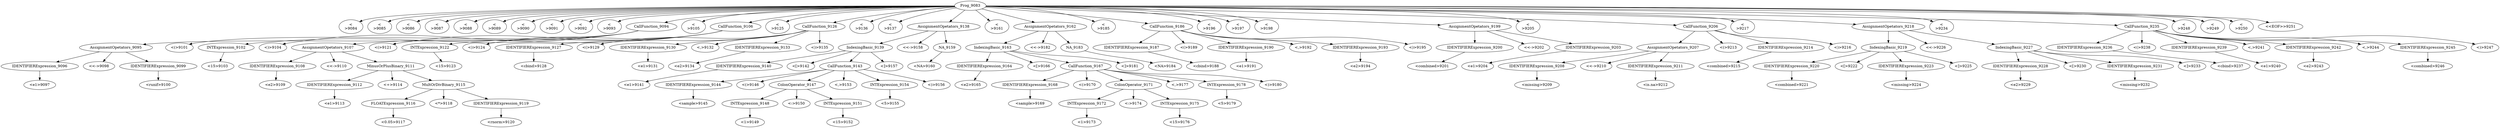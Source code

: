 digraph {

"Prog_9083"->"<
>9084";
"Prog_9083"->"<
>9085";
"Prog_9083"->"<
>9086";
"Prog_9083"->"<
>9087";
"Prog_9083"->"<
>9088";
"Prog_9083"->"<
>9089";
"Prog_9083"->"<
>9090";
"Prog_9083"->"<
>9091";
"Prog_9083"->"<
>9092";
"Prog_9083"->"<
>9093";
"Prog_9083"->"CallFunction_9094";
"CallFunction_9094"->"AssignmentOpetators_9095";
"AssignmentOpetators_9095"->"IDENTIFIERExpression_9096";
"IDENTIFIERExpression_9096"->"<e1>9097";
"AssignmentOpetators_9095"->"<<->9098";
"AssignmentOpetators_9095"->"IDENTIFIERExpression_9099";
"IDENTIFIERExpression_9099"->"<runif>9100";
"CallFunction_9094"->"<(>9101";
"CallFunction_9094"->"INTExpression_9102";
"INTExpression_9102"->"<15>9103";
"CallFunction_9094"->"<)>9104";
"Prog_9083"->"<
>9105";
"Prog_9083"->"CallFunction_9106";
"CallFunction_9106"->"AssignmentOpetators_9107";
"AssignmentOpetators_9107"->"IDENTIFIERExpression_9108";
"IDENTIFIERExpression_9108"->"<e2>9109";
"AssignmentOpetators_9107"->"<<->9110";
"AssignmentOpetators_9107"->"MinusOrPlusBinary_9111";
"MinusOrPlusBinary_9111"->"IDENTIFIERExpression_9112";
"IDENTIFIERExpression_9112"->"<e1>9113";
"MinusOrPlusBinary_9111"->"<+>9114";
"MinusOrPlusBinary_9111"->"MultOrDivBinary_9115";
"MultOrDivBinary_9115"->"FLOATExpression_9116";
"FLOATExpression_9116"->"<0.05>9117";
"MultOrDivBinary_9115"->"<*>9118";
"MultOrDivBinary_9115"->"IDENTIFIERExpression_9119";
"IDENTIFIERExpression_9119"->"<rnorm>9120";
"CallFunction_9106"->"<(>9121";
"CallFunction_9106"->"INTExpression_9122";
"INTExpression_9122"->"<15>9123";
"CallFunction_9106"->"<)>9124";
"Prog_9083"->"<
>9125";
"Prog_9083"->"CallFunction_9126";
"CallFunction_9126"->"IDENTIFIERExpression_9127";
"IDENTIFIERExpression_9127"->"<cbind>9128";
"CallFunction_9126"->"<(>9129";
"CallFunction_9126"->"IDENTIFIERExpression_9130";
"IDENTIFIERExpression_9130"->"<e1>9131";
"CallFunction_9126"->"<,>9132";
"CallFunction_9126"->"IDENTIFIERExpression_9133";
"IDENTIFIERExpression_9133"->"<e2>9134";
"CallFunction_9126"->"<)>9135";
"Prog_9083"->"<
>9136";
"Prog_9083"->"<
>9137";
"Prog_9083"->"AssignmentOpetators_9138";
"AssignmentOpetators_9138"->"IndexingBasic_9139";
"IndexingBasic_9139"->"IDENTIFIERExpression_9140";
"IDENTIFIERExpression_9140"->"<e1>9141";
"IndexingBasic_9139"->"<[>9142";
"IndexingBasic_9139"->"CallFunction_9143";
"CallFunction_9143"->"IDENTIFIERExpression_9144";
"IDENTIFIERExpression_9144"->"<sample>9145";
"CallFunction_9143"->"<(>9146";
"CallFunction_9143"->"ColonOperator_9147";
"ColonOperator_9147"->"INTExpression_9148";
"INTExpression_9148"->"<1>9149";
"ColonOperator_9147"->"<:>9150";
"ColonOperator_9147"->"INTExpression_9151";
"INTExpression_9151"->"<15>9152";
"CallFunction_9143"->"<,>9153";
"CallFunction_9143"->"INTExpression_9154";
"INTExpression_9154"->"<5>9155";
"CallFunction_9143"->"<)>9156";
"IndexingBasic_9139"->"<]>9157";
"AssignmentOpetators_9138"->"<<->9158";
"AssignmentOpetators_9138"->"NA_9159";
"NA_9159"->"<NA>9160";
"Prog_9083"->"<
>9161";
"Prog_9083"->"AssignmentOpetators_9162";
"AssignmentOpetators_9162"->"IndexingBasic_9163";
"IndexingBasic_9163"->"IDENTIFIERExpression_9164";
"IDENTIFIERExpression_9164"->"<e2>9165";
"IndexingBasic_9163"->"<[>9166";
"IndexingBasic_9163"->"CallFunction_9167";
"CallFunction_9167"->"IDENTIFIERExpression_9168";
"IDENTIFIERExpression_9168"->"<sample>9169";
"CallFunction_9167"->"<(>9170";
"CallFunction_9167"->"ColonOperator_9171";
"ColonOperator_9171"->"INTExpression_9172";
"INTExpression_9172"->"<1>9173";
"ColonOperator_9171"->"<:>9174";
"ColonOperator_9171"->"INTExpression_9175";
"INTExpression_9175"->"<15>9176";
"CallFunction_9167"->"<,>9177";
"CallFunction_9167"->"INTExpression_9178";
"INTExpression_9178"->"<5>9179";
"CallFunction_9167"->"<)>9180";
"IndexingBasic_9163"->"<]>9181";
"AssignmentOpetators_9162"->"<<->9182";
"AssignmentOpetators_9162"->"NA_9183";
"NA_9183"->"<NA>9184";
"Prog_9083"->"<
>9185";
"Prog_9083"->"CallFunction_9186";
"CallFunction_9186"->"IDENTIFIERExpression_9187";
"IDENTIFIERExpression_9187"->"<cbind>9188";
"CallFunction_9186"->"<(>9189";
"CallFunction_9186"->"IDENTIFIERExpression_9190";
"IDENTIFIERExpression_9190"->"<e1>9191";
"CallFunction_9186"->"<,>9192";
"CallFunction_9186"->"IDENTIFIERExpression_9193";
"IDENTIFIERExpression_9193"->"<e2>9194";
"CallFunction_9186"->"<)>9195";
"Prog_9083"->"<
>9196";
"Prog_9083"->"<
>9197";
"Prog_9083"->"<
>9198";
"Prog_9083"->"AssignmentOpetators_9199";
"AssignmentOpetators_9199"->"IDENTIFIERExpression_9200";
"IDENTIFIERExpression_9200"->"<combined>9201";
"AssignmentOpetators_9199"->"<<->9202";
"AssignmentOpetators_9199"->"IDENTIFIERExpression_9203";
"IDENTIFIERExpression_9203"->"<e1>9204";
"Prog_9083"->"<
>9205";
"Prog_9083"->"CallFunction_9206";
"CallFunction_9206"->"AssignmentOpetators_9207";
"AssignmentOpetators_9207"->"IDENTIFIERExpression_9208";
"IDENTIFIERExpression_9208"->"<missing>9209";
"AssignmentOpetators_9207"->"<<->9210";
"AssignmentOpetators_9207"->"IDENTIFIERExpression_9211";
"IDENTIFIERExpression_9211"->"<is.na>9212";
"CallFunction_9206"->"<(>9213";
"CallFunction_9206"->"IDENTIFIERExpression_9214";
"IDENTIFIERExpression_9214"->"<combined>9215";
"CallFunction_9206"->"<)>9216";
"Prog_9083"->"<
>9217";
"Prog_9083"->"AssignmentOpetators_9218";
"AssignmentOpetators_9218"->"IndexingBasic_9219";
"IndexingBasic_9219"->"IDENTIFIERExpression_9220";
"IDENTIFIERExpression_9220"->"<combined>9221";
"IndexingBasic_9219"->"<[>9222";
"IndexingBasic_9219"->"IDENTIFIERExpression_9223";
"IDENTIFIERExpression_9223"->"<missing>9224";
"IndexingBasic_9219"->"<]>9225";
"AssignmentOpetators_9218"->"<<->9226";
"AssignmentOpetators_9218"->"IndexingBasic_9227";
"IndexingBasic_9227"->"IDENTIFIERExpression_9228";
"IDENTIFIERExpression_9228"->"<e2>9229";
"IndexingBasic_9227"->"<[>9230";
"IndexingBasic_9227"->"IDENTIFIERExpression_9231";
"IDENTIFIERExpression_9231"->"<missing>9232";
"IndexingBasic_9227"->"<]>9233";
"Prog_9083"->"<
>9234";
"Prog_9083"->"CallFunction_9235";
"CallFunction_9235"->"IDENTIFIERExpression_9236";
"IDENTIFIERExpression_9236"->"<cbind>9237";
"CallFunction_9235"->"<(>9238";
"CallFunction_9235"->"IDENTIFIERExpression_9239";
"IDENTIFIERExpression_9239"->"<e1>9240";
"CallFunction_9235"->"<,>9241";
"CallFunction_9235"->"IDENTIFIERExpression_9242";
"IDENTIFIERExpression_9242"->"<e2>9243";
"CallFunction_9235"->"<,>9244";
"CallFunction_9235"->"IDENTIFIERExpression_9245";
"IDENTIFIERExpression_9245"->"<combined>9246";
"CallFunction_9235"->"<)>9247";
"Prog_9083"->"<
>9248";
"Prog_9083"->"<
>9249";
"Prog_9083"->"<
>9250";
"Prog_9083"->"<<EOF>>9251";
}
